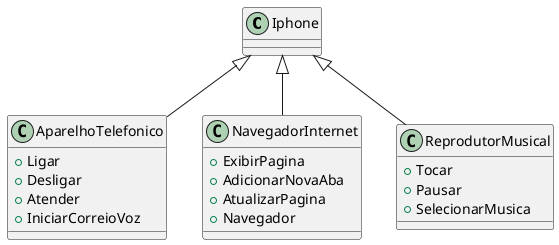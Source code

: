 @startuml

class Iphone{

}

class AparelhoTelefonico{
+ Ligar
+ Desligar
+ Atender
+ IniciarCorreioVoz

}
class NavegadorInternet{
+ ExibirPagina
+ AdicionarNovaAba
+ AtualizarPagina
+ Navegador
}
class ReprodutorMusical{
+ Tocar
+ Pausar
+ SelecionarMusica
}
Iphone <|-- AparelhoTelefonico
Iphone <|-- NavegadorInternet
Iphone <|-- ReprodutorMusical

@enduml